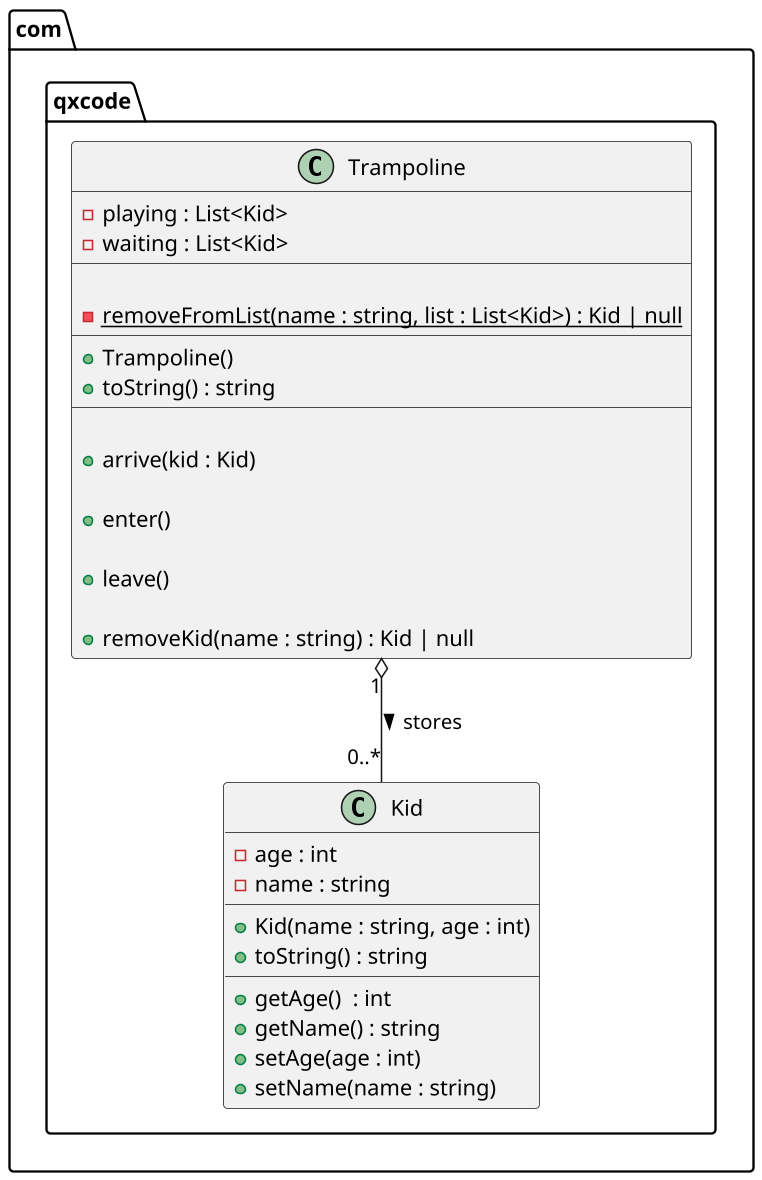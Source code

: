 '--
@startuml

skinparam defaultFontName Hasklig
skinparam dpi 150
'==
package com.qxcode {
  class Kid {
    - age : int
    - name : string
    __
    + Kid(name : string, age : int)
    + toString() : string
    __
    + getAge()  : int
    + getName() : string
    + setAge(age : int)
    + setName(name : string)
  }
  
  class Trampoline {
    - playing : List<Kid>
    - waiting : List<Kid>
    __
    
    ' procura por uma criança na lista do parâmetro e se
    ' encontrar, remove a criança e a retorna
    - {static} removeFromList(name : string, list : List<Kid>) : Kid | null
    __
    + Trampoline()
    + toString() : string
    __
    
    ' insere na lista de espera
    + arrive(kid : Kid)
    
    ' se existir alguém na lista de espera
    ' remove o que estiver na frente da lista
    ' e insere no fim da lista de playing
    + enter()
    
    ' se existir alguém em playing, remove o primeiro da lista
    ' e insere no final da fila de espera
    + leave()
    
    ' utilize o método estático removeFromList
    ' para tentar remover a criança das duas filas
    + removeKid(name : string) : Kid | null
  }
}
'--
Trampoline "1" o--  "0..*" Kid : > stores
@enduml